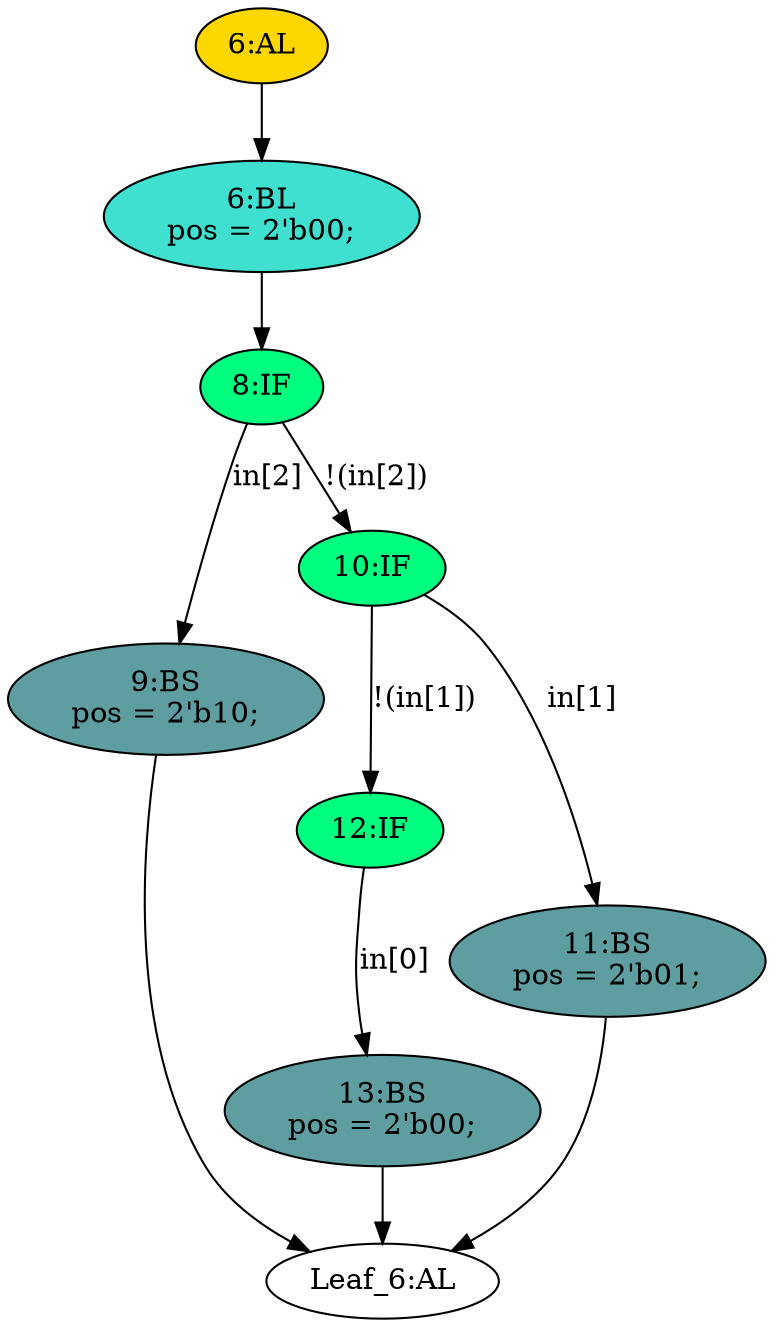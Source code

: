 strict digraph "" {
	node [label="\N"];
	"9:BS"	[ast="<pyverilog.vparser.ast.BlockingSubstitution object at 0x7f9e3688e610>",
		fillcolor=cadetblue,
		label="9:BS
pos = 2'b10;",
		statements="[<pyverilog.vparser.ast.BlockingSubstitution object at 0x7f9e3688e610>]",
		style=filled,
		typ=BlockingSubstitution];
	"Leaf_6:AL"	[def_var="['pos']",
		label="Leaf_6:AL"];
	"9:BS" -> "Leaf_6:AL"	[cond="[]",
		lineno=None];
	"12:IF"	[ast="<pyverilog.vparser.ast.IfStatement object at 0x7f9e3688e890>",
		fillcolor=springgreen,
		label="12:IF",
		statements="[]",
		style=filled,
		typ=IfStatement];
	"13:BS"	[ast="<pyverilog.vparser.ast.BlockingSubstitution object at 0x7f9e3688e950>",
		fillcolor=cadetblue,
		label="13:BS
pos = 2'b00;",
		statements="[<pyverilog.vparser.ast.BlockingSubstitution object at 0x7f9e3688e950>]",
		style=filled,
		typ=BlockingSubstitution];
	"12:IF" -> "13:BS"	[cond="['in']",
		label="in[0]",
		lineno=12];
	"13:BS" -> "Leaf_6:AL"	[cond="[]",
		lineno=None];
	"10:IF"	[ast="<pyverilog.vparser.ast.IfStatement object at 0x7f9e3688eb50>",
		fillcolor=springgreen,
		label="10:IF",
		statements="[]",
		style=filled,
		typ=IfStatement];
	"10:IF" -> "12:IF"	[cond="['in']",
		label="!(in[1])",
		lineno=10];
	"11:BS"	[ast="<pyverilog.vparser.ast.BlockingSubstitution object at 0x7f9e3688eb90>",
		fillcolor=cadetblue,
		label="11:BS
pos = 2'b01;",
		statements="[<pyverilog.vparser.ast.BlockingSubstitution object at 0x7f9e3688eb90>]",
		style=filled,
		typ=BlockingSubstitution];
	"10:IF" -> "11:BS"	[cond="['in']",
		label="in[1]",
		lineno=10];
	"11:BS" -> "Leaf_6:AL"	[cond="[]",
		lineno=None];
	"6:BL"	[ast="<pyverilog.vparser.ast.Block object at 0x7f9e350fb450>",
		fillcolor=turquoise,
		label="6:BL
pos = 2'b00;",
		statements="[<pyverilog.vparser.ast.BlockingSubstitution object at 0x7f9e36db4d90>]",
		style=filled,
		typ=Block];
	"8:IF"	[ast="<pyverilog.vparser.ast.IfStatement object at 0x7f9e350fb710>",
		fillcolor=springgreen,
		label="8:IF",
		statements="[]",
		style=filled,
		typ=IfStatement];
	"6:BL" -> "8:IF"	[cond="[]",
		lineno=None];
	"6:AL"	[ast="<pyverilog.vparser.ast.Always object at 0x7f9e37458050>",
		clk_sens=False,
		fillcolor=gold,
		label="6:AL",
		sens="[]",
		statements="[]",
		style=filled,
		typ=Always,
		use_var="['in']"];
	"6:AL" -> "6:BL"	[cond="[]",
		lineno=None];
	"8:IF" -> "9:BS"	[cond="['in']",
		label="in[2]",
		lineno=8];
	"8:IF" -> "10:IF"	[cond="['in']",
		label="!(in[2])",
		lineno=8];
}
